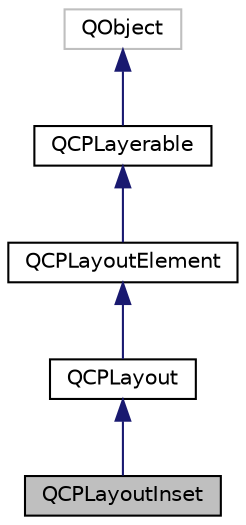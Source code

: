digraph "QCPLayoutInset"
{
  edge [fontname="Helvetica",fontsize="10",labelfontname="Helvetica",labelfontsize="10"];
  node [fontname="Helvetica",fontsize="10",shape=record];
  Node1 [label="QCPLayoutInset",height=0.2,width=0.4,color="black", fillcolor="grey75", style="filled", fontcolor="black"];
  Node2 -> Node1 [dir="back",color="midnightblue",fontsize="10",style="solid"];
  Node2 [label="QCPLayout",height=0.2,width=0.4,color="black", fillcolor="white", style="filled",URL="$classQCPLayout.html",tooltip="The abstract base class for layouts. "];
  Node3 -> Node2 [dir="back",color="midnightblue",fontsize="10",style="solid"];
  Node3 [label="QCPLayoutElement",height=0.2,width=0.4,color="black", fillcolor="white", style="filled",URL="$classQCPLayoutElement.html",tooltip="The abstract base class for all objects that form the layout system. "];
  Node4 -> Node3 [dir="back",color="midnightblue",fontsize="10",style="solid"];
  Node4 [label="QCPLayerable",height=0.2,width=0.4,color="black", fillcolor="white", style="filled",URL="$classQCPLayerable.html",tooltip="Base class for all drawable objects. "];
  Node5 -> Node4 [dir="back",color="midnightblue",fontsize="10",style="solid"];
  Node5 [label="QObject",height=0.2,width=0.4,color="grey75", fillcolor="white", style="filled"];
}
